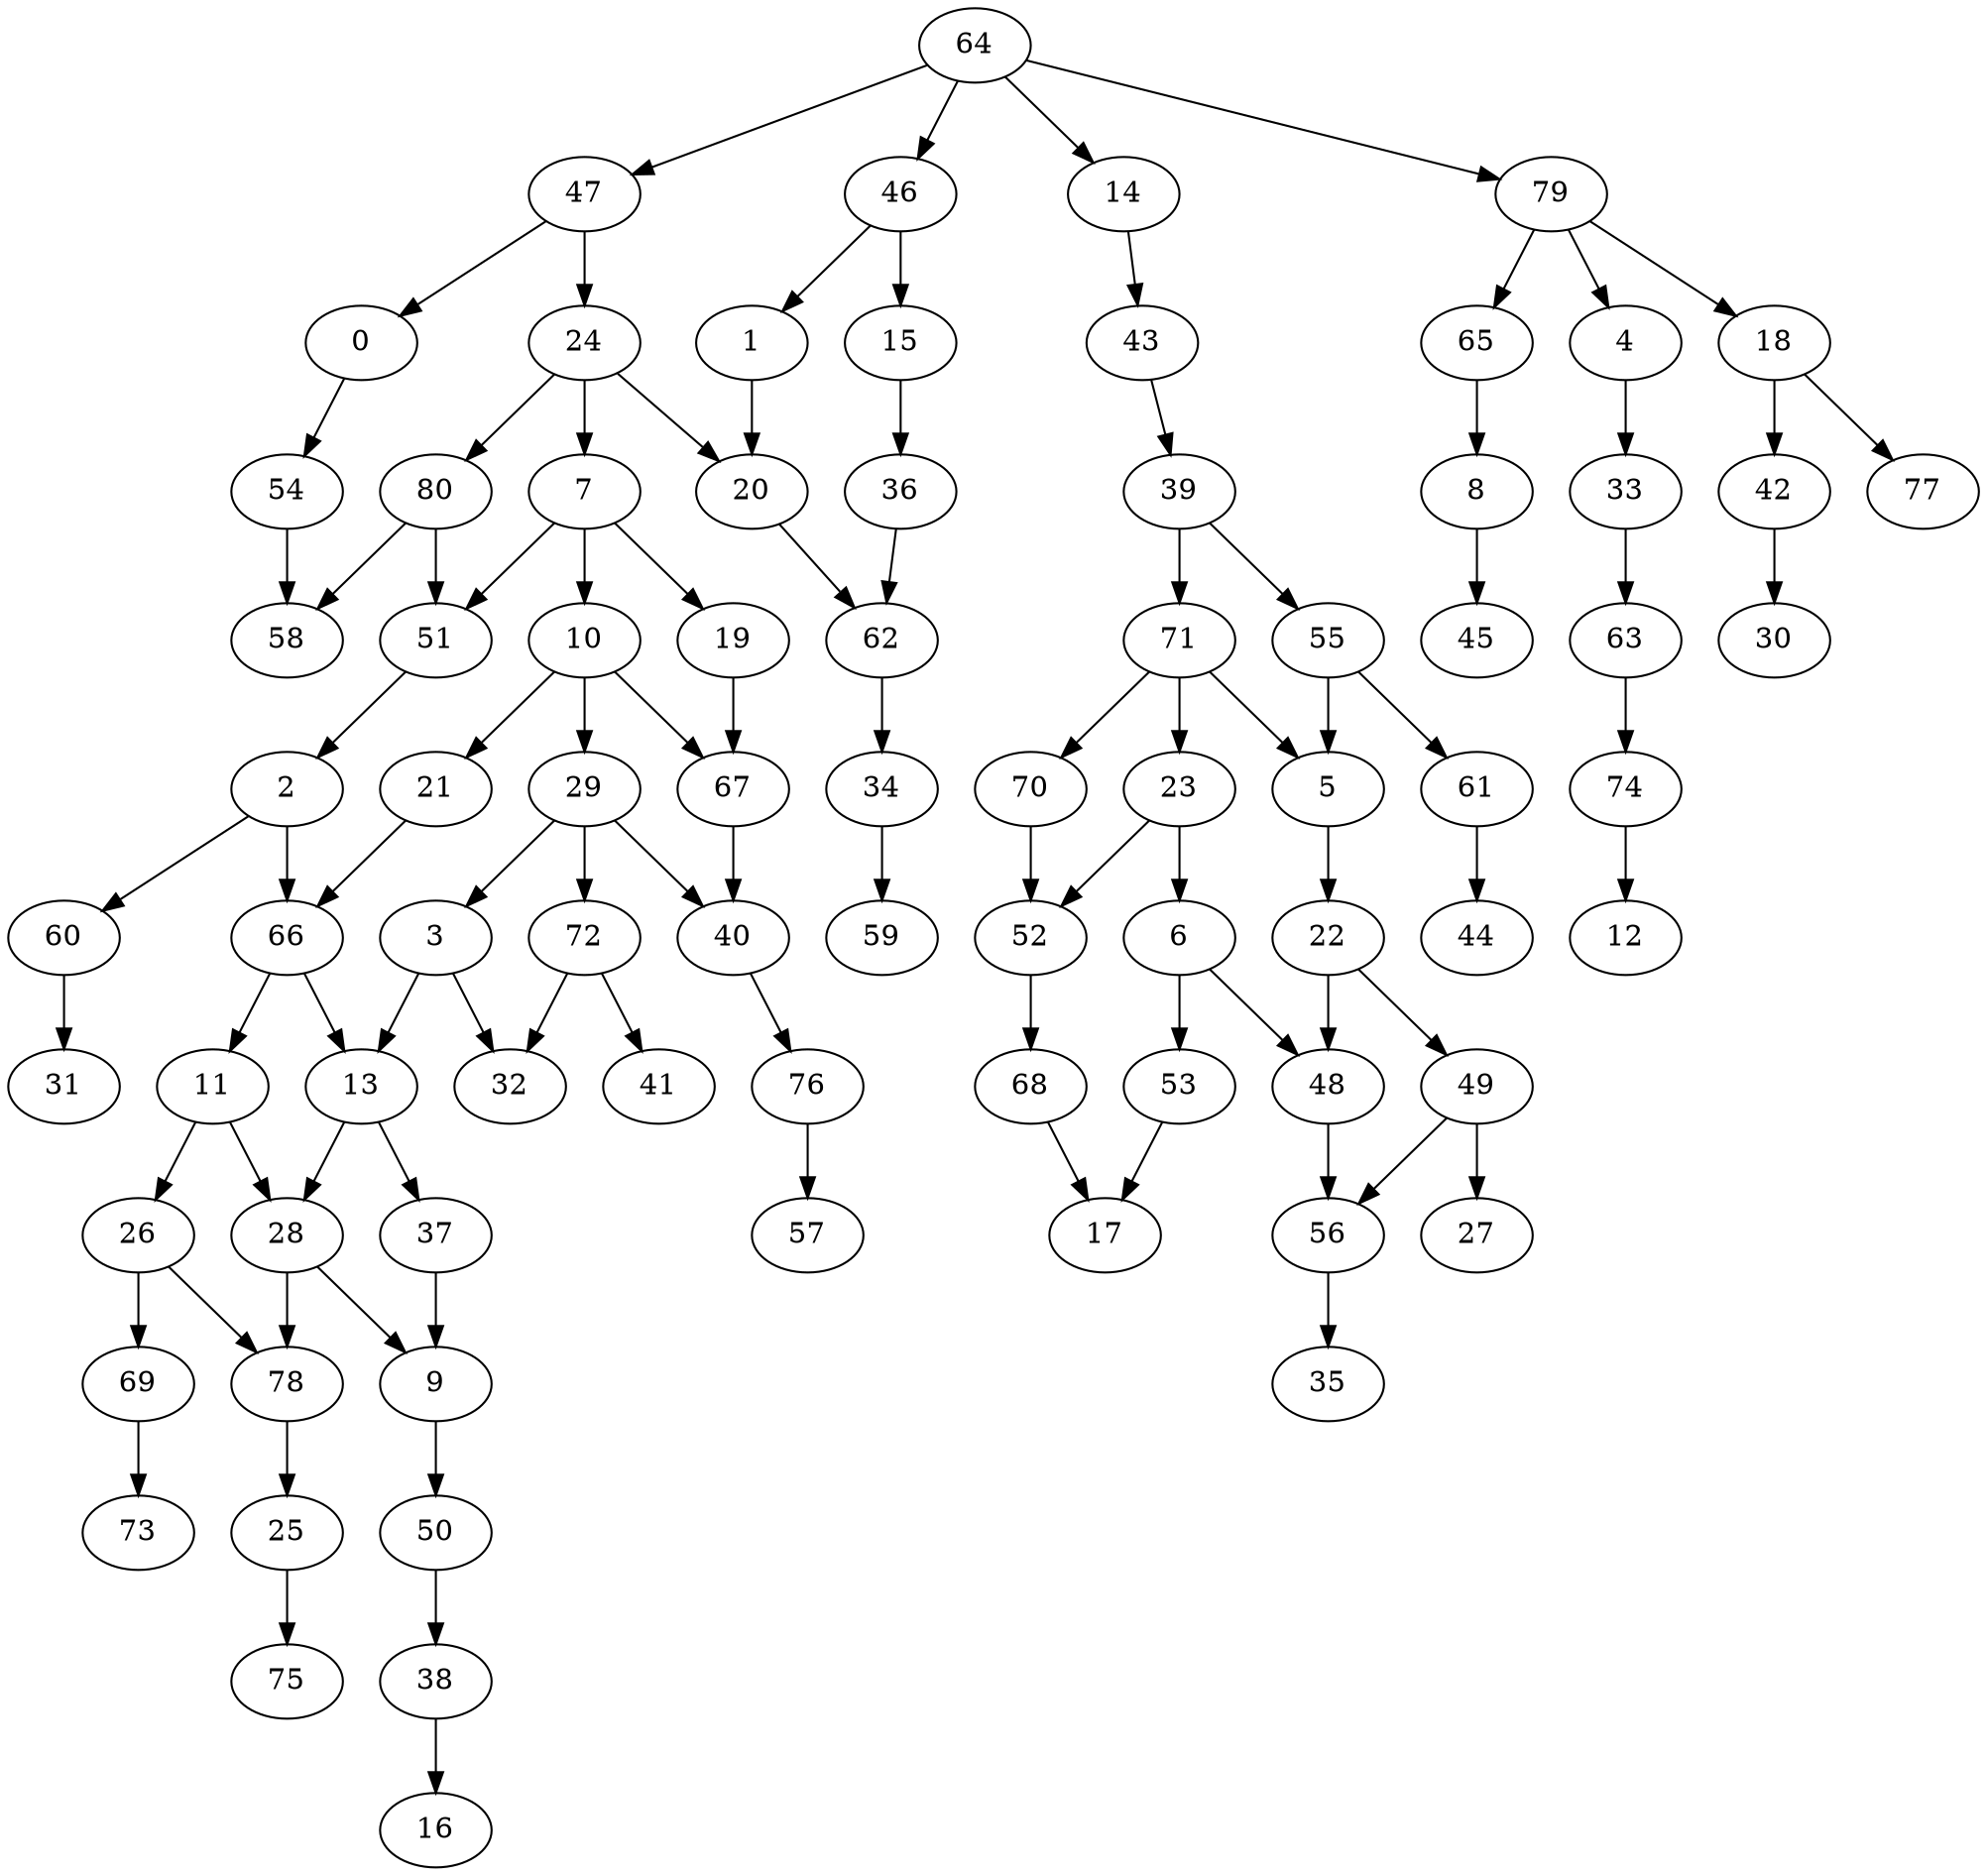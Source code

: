 strict digraph "" {
	0 -> 54;
	1 -> 20;
	2 -> 60;
	2 -> 66;
	3 -> 13;
	3 -> 32;
	4 -> 33;
	5 -> 22;
	6 -> 48;
	6 -> 53;
	7 -> 10;
	7 -> 19;
	7 -> 51;
	8 -> 45;
	9 -> 50;
	10 -> 21;
	10 -> 29;
	10 -> 67;
	11 -> 26;
	11 -> 28;
	13 -> 28;
	13 -> 37;
	14 -> 43;
	15 -> 36;
	18 -> 42;
	18 -> 77;
	19 -> 67;
	20 -> 62;
	21 -> 66;
	22 -> 48;
	22 -> 49;
	23 -> 6;
	23 -> 52;
	24 -> 7;
	24 -> 20;
	24 -> 80;
	25 -> 75;
	26 -> 69;
	26 -> 78;
	28 -> 9;
	28 -> 78;
	29 -> 3;
	29 -> 40;
	29 -> 72;
	33 -> 63;
	34 -> 59;
	36 -> 62;
	37 -> 9;
	38 -> 16;
	39 -> 55;
	39 -> 71;
	40 -> 76;
	42 -> 30;
	43 -> 39;
	46 -> 1;
	46 -> 15;
	47 -> 0;
	47 -> 24;
	48 -> 56;
	49 -> 27;
	49 -> 56;
	50 -> 38;
	51 -> 2;
	52 -> 68;
	53 -> 17;
	54 -> 58;
	55 -> 5;
	55 -> 61;
	56 -> 35;
	60 -> 31;
	61 -> 44;
	62 -> 34;
	63 -> 74;
	64 -> 14;
	64 -> 46;
	64 -> 47;
	64 -> 79;
	65 -> 8;
	66 -> 11;
	66 -> 13;
	67 -> 40;
	68 -> 17;
	69 -> 73;
	70 -> 52;
	71 -> 5;
	71 -> 23;
	71 -> 70;
	72 -> 32;
	72 -> 41;
	74 -> 12;
	76 -> 57;
	78 -> 25;
	79 -> 4;
	79 -> 18;
	79 -> 65;
	80 -> 51;
	80 -> 58;
}
